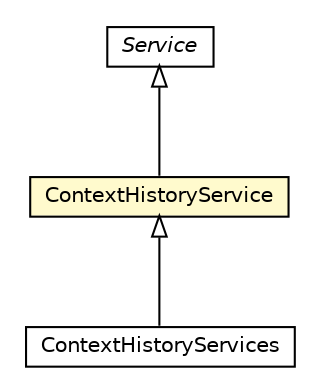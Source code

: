 #!/usr/local/bin/dot
#
# Class diagram 
# Generated by UMLGraph version R5_6-24-gf6e263 (http://www.umlgraph.org/)
#

digraph G {
	edge [fontname="Helvetica",fontsize=10,labelfontname="Helvetica",labelfontsize=10];
	node [fontname="Helvetica",fontsize=10,shape=plaintext];
	nodesep=0.25;
	ranksep=0.5;
	// org.universAAL.middleware.service.owl.Service
	c3095285 [label=<<table title="org.universAAL.middleware.service.owl.Service" border="0" cellborder="1" cellspacing="0" cellpadding="2" port="p" href="../../middleware/service/owl/Service.html">
		<tr><td><table border="0" cellspacing="0" cellpadding="1">
<tr><td align="center" balign="center"><font face="Helvetica-Oblique"> Service </font></td></tr>
		</table></td></tr>
		</table>>, URL="../../middleware/service/owl/Service.html", fontname="Helvetica", fontcolor="black", fontsize=10.0];
	// org.universAAL.ontology.che.ContextHistoryService
	c3095713 [label=<<table title="org.universAAL.ontology.che.ContextHistoryService" border="0" cellborder="1" cellspacing="0" cellpadding="2" port="p" bgcolor="lemonChiffon" href="./ContextHistoryService.html">
		<tr><td><table border="0" cellspacing="0" cellpadding="1">
<tr><td align="center" balign="center"> ContextHistoryService </td></tr>
		</table></td></tr>
		</table>>, URL="./ContextHistoryService.html", fontname="Helvetica", fontcolor="black", fontsize=10.0];
	// org.universAAL.context.che.ContextHistoryServices
	c3096166 [label=<<table title="org.universAAL.context.che.ContextHistoryServices" border="0" cellborder="1" cellspacing="0" cellpadding="2" port="p" href="../../context/che/ContextHistoryServices.html">
		<tr><td><table border="0" cellspacing="0" cellpadding="1">
<tr><td align="center" balign="center"> ContextHistoryServices </td></tr>
		</table></td></tr>
		</table>>, URL="../../context/che/ContextHistoryServices.html", fontname="Helvetica", fontcolor="black", fontsize=10.0];
	//org.universAAL.ontology.che.ContextHistoryService extends org.universAAL.middleware.service.owl.Service
	c3095285:p -> c3095713:p [dir=back,arrowtail=empty];
	//org.universAAL.context.che.ContextHistoryServices extends org.universAAL.ontology.che.ContextHistoryService
	c3095713:p -> c3096166:p [dir=back,arrowtail=empty];
}

